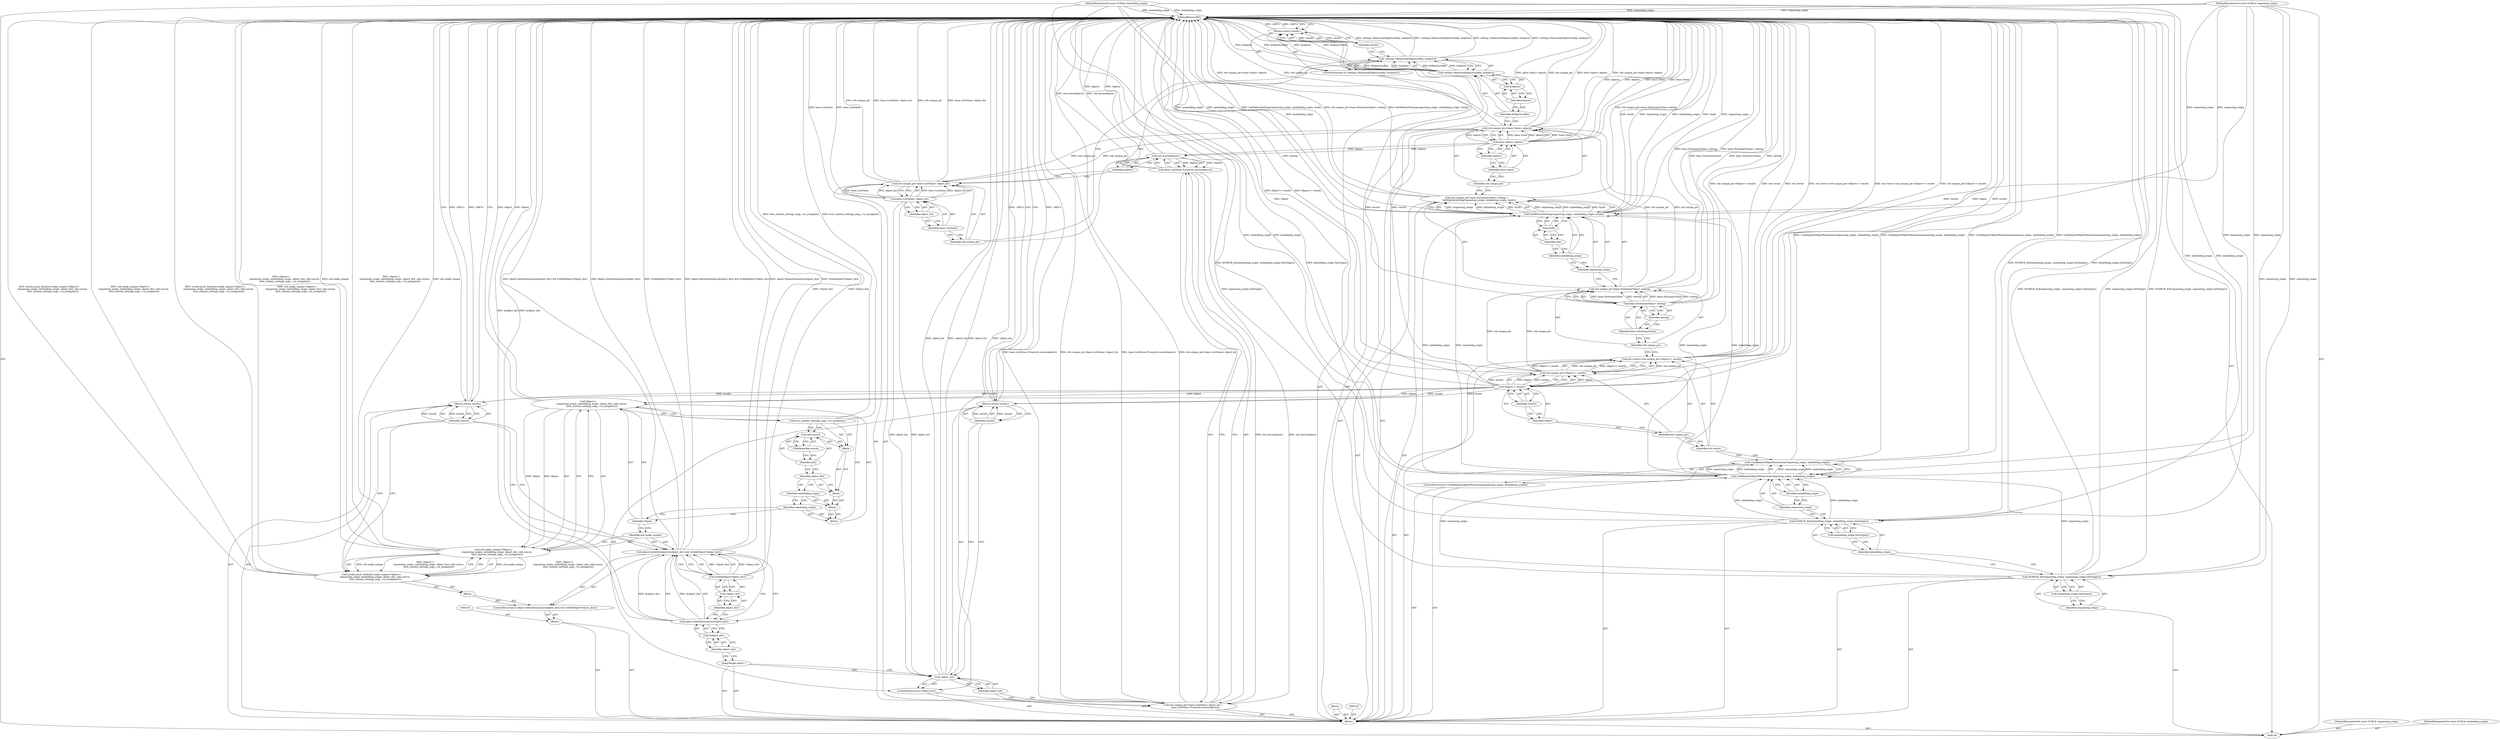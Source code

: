 digraph "0_Chrome_47ae3dfdee9a0796a079cd4eadf2f75b34f257ae" {
"1000192" [label="(MethodReturn,RET)"];
"1000101" [label="(MethodParameterIn,const GURL& requesting_origin)"];
"1000292" [label="(MethodParameterOut,const GURL& requesting_origin)"];
"1000127" [label="(Call,base::DictionaryValue> setting)"];
"1000128" [label="(Identifier,base::DictionaryValue)"];
"1000124" [label="(Call,std::unique_ptr<base::DictionaryValue> setting =\n      GetWebsiteSetting(requesting_origin, embedding_origin, &info))"];
"1000125" [label="(Call,std::unique_ptr<base::DictionaryValue> setting)"];
"1000126" [label="(Identifier,std::unique_ptr)"];
"1000129" [label="(Identifier,setting)"];
"1000131" [label="(Identifier,requesting_origin)"];
"1000132" [label="(Identifier,embedding_origin)"];
"1000130" [label="(Call,GetWebsiteSetting(requesting_origin, embedding_origin, &info))"];
"1000133" [label="(Call,&info)"];
"1000134" [label="(Identifier,info)"];
"1000137" [label="(Call,base::Value> objects)"];
"1000138" [label="(Identifier,base::Value)"];
"1000135" [label="(Call,std::unique_ptr<base::Value> objects)"];
"1000136" [label="(Identifier,std::unique_ptr)"];
"1000139" [label="(Identifier,objects)"];
"1000143" [label="(Identifier,kObjectListKey)"];
"1000140" [label="(ControlStructure,if (!setting->Remove(kObjectListKey, &objects)))"];
"1000144" [label="(Call,&objects)"];
"1000145" [label="(Identifier,objects)"];
"1000141" [label="(Call,!setting->Remove(kObjectListKey, &objects))"];
"1000142" [label="(Call,setting->Remove(kObjectListKey, &objects))"];
"1000147" [label="(Identifier,results)"];
"1000146" [label="(Return,return results;)"];
"1000151" [label="(Call,base::ListValue> object_list)"];
"1000152" [label="(Identifier,base::ListValue)"];
"1000148" [label="(Call,std::unique_ptr<base::ListValue> object_list =\n      base::ListValue::From(std::move(objects)))"];
"1000149" [label="(Call,std::unique_ptr<base::ListValue> object_list)"];
"1000150" [label="(Identifier,std::unique_ptr)"];
"1000153" [label="(Identifier,object_list)"];
"1000155" [label="(Call,std::move(objects))"];
"1000156" [label="(Identifier,objects)"];
"1000154" [label="(Call,base::ListValue::From(std::move(objects)))"];
"1000157" [label="(ControlStructure,if (!object_list))"];
"1000158" [label="(Call,!object_list)"];
"1000159" [label="(Identifier,object_list)"];
"1000102" [label="(MethodParameterIn,const GURL& embedding_origin)"];
"1000293" [label="(MethodParameterOut,const GURL& embedding_origin)"];
"1000103" [label="(Block,)"];
"1000161" [label="(Identifier,results)"];
"1000160" [label="(Return,return results;)"];
"1000162" [label="(JumpTarget,object :)"];
"1000163" [label="(Block,)"];
"1000168" [label="(Call,&object_dict)"];
"1000169" [label="(Identifier,object_dict)"];
"1000170" [label="(Call,IsValidObject(*object_dict))"];
"1000165" [label="(ControlStructure,if (object.GetAsDictionary(&object_dict) && IsValidObject(*object_dict)))"];
"1000171" [label="(Call,*object_dict)"];
"1000172" [label="(Identifier,object_dict)"];
"1000173" [label="(Block,)"];
"1000166" [label="(Call,object.GetAsDictionary(&object_dict) && IsValidObject(*object_dict))"];
"1000167" [label="(Call,object.GetAsDictionary(&object_dict))"];
"1000175" [label="(Call,std::make_unique<Object>(\n          requesting_origin, embedding_origin, object_dict, info.source,\n           host_content_settings_map_->is_incognito()))"];
"1000176" [label="(Identifier,std::make_unique)"];
"1000177" [label="(Call,Object>(\n          requesting_origin, embedding_origin, object_dict, info.source,\n           host_content_settings_map_->is_incognito()))"];
"1000178" [label="(Identifier,Object)"];
"1000174" [label="(Call,results.push_back(std::make_unique<Object>(\n          requesting_origin, embedding_origin, object_dict, info.source,\n           host_content_settings_map_->is_incognito())))"];
"1000179" [label="(Block,)"];
"1000180" [label="(Identifier,requesting_origin)"];
"1000181" [label="(Block,)"];
"1000182" [label="(Identifier,embedding_origin)"];
"1000183" [label="(Block,)"];
"1000184" [label="(Identifier,object_dict)"];
"1000185" [label="(Block,)"];
"1000186" [label="(Call,info.source)"];
"1000187" [label="(Identifier,info)"];
"1000188" [label="(FieldIdentifier,source)"];
"1000189" [label="(Call,host_content_settings_map_->is_incognito())"];
"1000105" [label="(Identifier,requesting_origin)"];
"1000104" [label="(Call,DCHECK_EQ(requesting_origin, requesting_origin.GetOrigin()))"];
"1000106" [label="(Call,requesting_origin.GetOrigin())"];
"1000190" [label="(Return,return results;)"];
"1000191" [label="(Identifier,results)"];
"1000108" [label="(Identifier,embedding_origin)"];
"1000107" [label="(Call,DCHECK_EQ(embedding_origin, embedding_origin.GetOrigin()))"];
"1000109" [label="(Call,embedding_origin.GetOrigin())"];
"1000110" [label="(ControlStructure,if (!CanRequestObjectPermission(requesting_origin, embedding_origin)))"];
"1000113" [label="(Identifier,requesting_origin)"];
"1000114" [label="(Identifier,embedding_origin)"];
"1000111" [label="(Call,!CanRequestObjectPermission(requesting_origin, embedding_origin))"];
"1000112" [label="(Call,CanRequestObjectPermission(requesting_origin, embedding_origin))"];
"1000115" [label="(Block,)"];
"1000118" [label="(Call,std::unique_ptr<Object>> results)"];
"1000119" [label="(Identifier,std::unique_ptr)"];
"1000116" [label="(Call,std::vector<std::unique_ptr<Object>> results)"];
"1000117" [label="(Identifier,std::vector)"];
"1000120" [label="(Call,Object>> results)"];
"1000121" [label="(Identifier,Object)"];
"1000122" [label="(Identifier,results)"];
"1000192" -> "1000100"  [label="AST: "];
"1000192" -> "1000146"  [label="CFG: "];
"1000192" -> "1000160"  [label="CFG: "];
"1000192" -> "1000190"  [label="CFG: "];
"1000146" -> "1000192"  [label="DDG: <RET>"];
"1000160" -> "1000192"  [label="DDG: <RET>"];
"1000141" -> "1000192"  [label="DDG: setting->Remove(kObjectListKey, &objects)"];
"1000141" -> "1000192"  [label="DDG: !setting->Remove(kObjectListKey, &objects)"];
"1000124" -> "1000192"  [label="DDG: std::unique_ptr<base::DictionaryValue> setting"];
"1000124" -> "1000192"  [label="DDG: GetWebsiteSetting(requesting_origin, embedding_origin, &info)"];
"1000104" -> "1000192"  [label="DDG: DCHECK_EQ(requesting_origin, requesting_origin.GetOrigin())"];
"1000104" -> "1000192"  [label="DDG: requesting_origin.GetOrigin()"];
"1000189" -> "1000192"  [label="DDG: host_content_settings_map_->is_incognito()"];
"1000120" -> "1000192"  [label="DDG: Object"];
"1000120" -> "1000192"  [label="DDG: results"];
"1000125" -> "1000192"  [label="DDG: base::DictionaryValue> setting"];
"1000116" -> "1000192"  [label="DDG: std::unique_ptr<Object>> results"];
"1000116" -> "1000192"  [label="DDG: std::vector"];
"1000116" -> "1000192"  [label="DDG: std::vector<std::unique_ptr<Object>> results"];
"1000148" -> "1000192"  [label="DDG: base::ListValue::From(std::move(objects))"];
"1000148" -> "1000192"  [label="DDG: std::unique_ptr<base::ListValue> object_list"];
"1000177" -> "1000192"  [label="DDG: Object"];
"1000158" -> "1000192"  [label="DDG: object_list"];
"1000158" -> "1000192"  [label="DDG: !object_list"];
"1000167" -> "1000192"  [label="DDG: &object_dict"];
"1000107" -> "1000192"  [label="DDG: DCHECK_EQ(embedding_origin, embedding_origin.GetOrigin())"];
"1000107" -> "1000192"  [label="DDG: embedding_origin.GetOrigin()"];
"1000149" -> "1000192"  [label="DDG: base::ListValue> object_list"];
"1000149" -> "1000192"  [label="DDG: std::unique_ptr"];
"1000130" -> "1000192"  [label="DDG: embedding_origin"];
"1000130" -> "1000192"  [label="DDG: &info"];
"1000130" -> "1000192"  [label="DDG: requesting_origin"];
"1000137" -> "1000192"  [label="DDG: objects"];
"1000137" -> "1000192"  [label="DDG: base::Value"];
"1000166" -> "1000192"  [label="DDG: object.GetAsDictionary(&object_dict) && IsValidObject(*object_dict)"];
"1000166" -> "1000192"  [label="DDG: object.GetAsDictionary(&object_dict)"];
"1000166" -> "1000192"  [label="DDG: IsValidObject(*object_dict)"];
"1000151" -> "1000192"  [label="DDG: base::ListValue"];
"1000127" -> "1000192"  [label="DDG: setting"];
"1000127" -> "1000192"  [label="DDG: base::DictionaryValue"];
"1000154" -> "1000192"  [label="DDG: std::move(objects)"];
"1000142" -> "1000192"  [label="DDG: &objects"];
"1000142" -> "1000192"  [label="DDG: kObjectListKey"];
"1000175" -> "1000192"  [label="DDG: std::make_unique"];
"1000175" -> "1000192"  [label="DDG: Object>(\n          requesting_origin, embedding_origin, object_dict, info.source,\n           host_content_settings_map_->is_incognito())"];
"1000102" -> "1000192"  [label="DDG: embedding_origin"];
"1000111" -> "1000192"  [label="DDG: CanRequestObjectPermission(requesting_origin, embedding_origin)"];
"1000111" -> "1000192"  [label="DDG: !CanRequestObjectPermission(requesting_origin, embedding_origin)"];
"1000135" -> "1000192"  [label="DDG: std::unique_ptr<base::Value> objects"];
"1000135" -> "1000192"  [label="DDG: std::unique_ptr"];
"1000135" -> "1000192"  [label="DDG: base::Value> objects"];
"1000101" -> "1000192"  [label="DDG: requesting_origin"];
"1000118" -> "1000192"  [label="DDG: Object>> results"];
"1000170" -> "1000192"  [label="DDG: *object_dict"];
"1000155" -> "1000192"  [label="DDG: objects"];
"1000174" -> "1000192"  [label="DDG: results.push_back(std::make_unique<Object>(\n          requesting_origin, embedding_origin, object_dict, info.source,\n           host_content_settings_map_->is_incognito()))"];
"1000174" -> "1000192"  [label="DDG: std::make_unique<Object>(\n          requesting_origin, embedding_origin, object_dict, info.source,\n           host_content_settings_map_->is_incognito())"];
"1000190" -> "1000192"  [label="DDG: <RET>"];
"1000101" -> "1000100"  [label="AST: "];
"1000101" -> "1000192"  [label="DDG: requesting_origin"];
"1000101" -> "1000104"  [label="DDG: requesting_origin"];
"1000101" -> "1000112"  [label="DDG: requesting_origin"];
"1000101" -> "1000130"  [label="DDG: requesting_origin"];
"1000292" -> "1000100"  [label="AST: "];
"1000127" -> "1000125"  [label="AST: "];
"1000127" -> "1000129"  [label="CFG: "];
"1000128" -> "1000127"  [label="AST: "];
"1000129" -> "1000127"  [label="AST: "];
"1000125" -> "1000127"  [label="CFG: "];
"1000127" -> "1000192"  [label="DDG: setting"];
"1000127" -> "1000192"  [label="DDG: base::DictionaryValue"];
"1000127" -> "1000125"  [label="DDG: base::DictionaryValue"];
"1000127" -> "1000125"  [label="DDG: setting"];
"1000128" -> "1000127"  [label="AST: "];
"1000128" -> "1000126"  [label="CFG: "];
"1000129" -> "1000128"  [label="CFG: "];
"1000124" -> "1000103"  [label="AST: "];
"1000124" -> "1000130"  [label="CFG: "];
"1000125" -> "1000124"  [label="AST: "];
"1000130" -> "1000124"  [label="AST: "];
"1000136" -> "1000124"  [label="CFG: "];
"1000124" -> "1000192"  [label="DDG: std::unique_ptr<base::DictionaryValue> setting"];
"1000124" -> "1000192"  [label="DDG: GetWebsiteSetting(requesting_origin, embedding_origin, &info)"];
"1000130" -> "1000124"  [label="DDG: requesting_origin"];
"1000130" -> "1000124"  [label="DDG: embedding_origin"];
"1000130" -> "1000124"  [label="DDG: &info"];
"1000125" -> "1000124"  [label="AST: "];
"1000125" -> "1000127"  [label="CFG: "];
"1000126" -> "1000125"  [label="AST: "];
"1000127" -> "1000125"  [label="AST: "];
"1000131" -> "1000125"  [label="CFG: "];
"1000125" -> "1000192"  [label="DDG: base::DictionaryValue> setting"];
"1000118" -> "1000125"  [label="DDG: std::unique_ptr"];
"1000127" -> "1000125"  [label="DDG: base::DictionaryValue"];
"1000127" -> "1000125"  [label="DDG: setting"];
"1000125" -> "1000135"  [label="DDG: std::unique_ptr"];
"1000126" -> "1000125"  [label="AST: "];
"1000126" -> "1000116"  [label="CFG: "];
"1000128" -> "1000126"  [label="CFG: "];
"1000129" -> "1000127"  [label="AST: "];
"1000129" -> "1000128"  [label="CFG: "];
"1000127" -> "1000129"  [label="CFG: "];
"1000131" -> "1000130"  [label="AST: "];
"1000131" -> "1000125"  [label="CFG: "];
"1000132" -> "1000131"  [label="CFG: "];
"1000132" -> "1000130"  [label="AST: "];
"1000132" -> "1000131"  [label="CFG: "];
"1000134" -> "1000132"  [label="CFG: "];
"1000130" -> "1000124"  [label="AST: "];
"1000130" -> "1000133"  [label="CFG: "];
"1000131" -> "1000130"  [label="AST: "];
"1000132" -> "1000130"  [label="AST: "];
"1000133" -> "1000130"  [label="AST: "];
"1000124" -> "1000130"  [label="CFG: "];
"1000130" -> "1000192"  [label="DDG: embedding_origin"];
"1000130" -> "1000192"  [label="DDG: &info"];
"1000130" -> "1000192"  [label="DDG: requesting_origin"];
"1000130" -> "1000124"  [label="DDG: requesting_origin"];
"1000130" -> "1000124"  [label="DDG: embedding_origin"];
"1000130" -> "1000124"  [label="DDG: &info"];
"1000112" -> "1000130"  [label="DDG: requesting_origin"];
"1000112" -> "1000130"  [label="DDG: embedding_origin"];
"1000101" -> "1000130"  [label="DDG: requesting_origin"];
"1000102" -> "1000130"  [label="DDG: embedding_origin"];
"1000133" -> "1000130"  [label="AST: "];
"1000133" -> "1000134"  [label="CFG: "];
"1000134" -> "1000133"  [label="AST: "];
"1000130" -> "1000133"  [label="CFG: "];
"1000134" -> "1000133"  [label="AST: "];
"1000134" -> "1000132"  [label="CFG: "];
"1000133" -> "1000134"  [label="CFG: "];
"1000137" -> "1000135"  [label="AST: "];
"1000137" -> "1000139"  [label="CFG: "];
"1000138" -> "1000137"  [label="AST: "];
"1000139" -> "1000137"  [label="AST: "];
"1000135" -> "1000137"  [label="CFG: "];
"1000137" -> "1000192"  [label="DDG: objects"];
"1000137" -> "1000192"  [label="DDG: base::Value"];
"1000137" -> "1000135"  [label="DDG: base::Value"];
"1000137" -> "1000135"  [label="DDG: objects"];
"1000137" -> "1000155"  [label="DDG: objects"];
"1000138" -> "1000137"  [label="AST: "];
"1000138" -> "1000136"  [label="CFG: "];
"1000139" -> "1000138"  [label="CFG: "];
"1000135" -> "1000103"  [label="AST: "];
"1000135" -> "1000137"  [label="CFG: "];
"1000136" -> "1000135"  [label="AST: "];
"1000137" -> "1000135"  [label="AST: "];
"1000143" -> "1000135"  [label="CFG: "];
"1000135" -> "1000192"  [label="DDG: std::unique_ptr<base::Value> objects"];
"1000135" -> "1000192"  [label="DDG: std::unique_ptr"];
"1000135" -> "1000192"  [label="DDG: base::Value> objects"];
"1000125" -> "1000135"  [label="DDG: std::unique_ptr"];
"1000137" -> "1000135"  [label="DDG: base::Value"];
"1000137" -> "1000135"  [label="DDG: objects"];
"1000135" -> "1000149"  [label="DDG: std::unique_ptr"];
"1000136" -> "1000135"  [label="AST: "];
"1000136" -> "1000124"  [label="CFG: "];
"1000138" -> "1000136"  [label="CFG: "];
"1000139" -> "1000137"  [label="AST: "];
"1000139" -> "1000138"  [label="CFG: "];
"1000137" -> "1000139"  [label="CFG: "];
"1000143" -> "1000142"  [label="AST: "];
"1000143" -> "1000135"  [label="CFG: "];
"1000145" -> "1000143"  [label="CFG: "];
"1000140" -> "1000103"  [label="AST: "];
"1000141" -> "1000140"  [label="AST: "];
"1000146" -> "1000140"  [label="AST: "];
"1000144" -> "1000142"  [label="AST: "];
"1000144" -> "1000145"  [label="CFG: "];
"1000145" -> "1000144"  [label="AST: "];
"1000142" -> "1000144"  [label="CFG: "];
"1000145" -> "1000144"  [label="AST: "];
"1000145" -> "1000143"  [label="CFG: "];
"1000144" -> "1000145"  [label="CFG: "];
"1000141" -> "1000140"  [label="AST: "];
"1000141" -> "1000142"  [label="CFG: "];
"1000142" -> "1000141"  [label="AST: "];
"1000147" -> "1000141"  [label="CFG: "];
"1000150" -> "1000141"  [label="CFG: "];
"1000141" -> "1000192"  [label="DDG: setting->Remove(kObjectListKey, &objects)"];
"1000141" -> "1000192"  [label="DDG: !setting->Remove(kObjectListKey, &objects)"];
"1000142" -> "1000141"  [label="DDG: kObjectListKey"];
"1000142" -> "1000141"  [label="DDG: &objects"];
"1000142" -> "1000141"  [label="AST: "];
"1000142" -> "1000144"  [label="CFG: "];
"1000143" -> "1000142"  [label="AST: "];
"1000144" -> "1000142"  [label="AST: "];
"1000141" -> "1000142"  [label="CFG: "];
"1000142" -> "1000192"  [label="DDG: &objects"];
"1000142" -> "1000192"  [label="DDG: kObjectListKey"];
"1000142" -> "1000141"  [label="DDG: kObjectListKey"];
"1000142" -> "1000141"  [label="DDG: &objects"];
"1000147" -> "1000146"  [label="AST: "];
"1000147" -> "1000141"  [label="CFG: "];
"1000146" -> "1000147"  [label="CFG: "];
"1000147" -> "1000146"  [label="DDG: results"];
"1000146" -> "1000140"  [label="AST: "];
"1000146" -> "1000147"  [label="CFG: "];
"1000147" -> "1000146"  [label="AST: "];
"1000192" -> "1000146"  [label="CFG: "];
"1000146" -> "1000192"  [label="DDG: <RET>"];
"1000147" -> "1000146"  [label="DDG: results"];
"1000120" -> "1000146"  [label="DDG: results"];
"1000151" -> "1000149"  [label="AST: "];
"1000151" -> "1000153"  [label="CFG: "];
"1000152" -> "1000151"  [label="AST: "];
"1000153" -> "1000151"  [label="AST: "];
"1000149" -> "1000151"  [label="CFG: "];
"1000151" -> "1000192"  [label="DDG: base::ListValue"];
"1000151" -> "1000149"  [label="DDG: base::ListValue"];
"1000151" -> "1000149"  [label="DDG: object_list"];
"1000151" -> "1000158"  [label="DDG: object_list"];
"1000152" -> "1000151"  [label="AST: "];
"1000152" -> "1000150"  [label="CFG: "];
"1000153" -> "1000152"  [label="CFG: "];
"1000148" -> "1000103"  [label="AST: "];
"1000148" -> "1000154"  [label="CFG: "];
"1000149" -> "1000148"  [label="AST: "];
"1000154" -> "1000148"  [label="AST: "];
"1000159" -> "1000148"  [label="CFG: "];
"1000148" -> "1000192"  [label="DDG: base::ListValue::From(std::move(objects))"];
"1000148" -> "1000192"  [label="DDG: std::unique_ptr<base::ListValue> object_list"];
"1000154" -> "1000148"  [label="DDG: std::move(objects)"];
"1000149" -> "1000148"  [label="AST: "];
"1000149" -> "1000151"  [label="CFG: "];
"1000150" -> "1000149"  [label="AST: "];
"1000151" -> "1000149"  [label="AST: "];
"1000156" -> "1000149"  [label="CFG: "];
"1000149" -> "1000192"  [label="DDG: base::ListValue> object_list"];
"1000149" -> "1000192"  [label="DDG: std::unique_ptr"];
"1000135" -> "1000149"  [label="DDG: std::unique_ptr"];
"1000151" -> "1000149"  [label="DDG: base::ListValue"];
"1000151" -> "1000149"  [label="DDG: object_list"];
"1000150" -> "1000149"  [label="AST: "];
"1000150" -> "1000141"  [label="CFG: "];
"1000152" -> "1000150"  [label="CFG: "];
"1000153" -> "1000151"  [label="AST: "];
"1000153" -> "1000152"  [label="CFG: "];
"1000151" -> "1000153"  [label="CFG: "];
"1000155" -> "1000154"  [label="AST: "];
"1000155" -> "1000156"  [label="CFG: "];
"1000156" -> "1000155"  [label="AST: "];
"1000154" -> "1000155"  [label="CFG: "];
"1000155" -> "1000192"  [label="DDG: objects"];
"1000155" -> "1000154"  [label="DDG: objects"];
"1000137" -> "1000155"  [label="DDG: objects"];
"1000156" -> "1000155"  [label="AST: "];
"1000156" -> "1000149"  [label="CFG: "];
"1000155" -> "1000156"  [label="CFG: "];
"1000154" -> "1000148"  [label="AST: "];
"1000154" -> "1000155"  [label="CFG: "];
"1000155" -> "1000154"  [label="AST: "];
"1000148" -> "1000154"  [label="CFG: "];
"1000154" -> "1000192"  [label="DDG: std::move(objects)"];
"1000154" -> "1000148"  [label="DDG: std::move(objects)"];
"1000155" -> "1000154"  [label="DDG: objects"];
"1000157" -> "1000103"  [label="AST: "];
"1000158" -> "1000157"  [label="AST: "];
"1000160" -> "1000157"  [label="AST: "];
"1000158" -> "1000157"  [label="AST: "];
"1000158" -> "1000159"  [label="CFG: "];
"1000159" -> "1000158"  [label="AST: "];
"1000161" -> "1000158"  [label="CFG: "];
"1000162" -> "1000158"  [label="CFG: "];
"1000158" -> "1000192"  [label="DDG: object_list"];
"1000158" -> "1000192"  [label="DDG: !object_list"];
"1000151" -> "1000158"  [label="DDG: object_list"];
"1000159" -> "1000158"  [label="AST: "];
"1000159" -> "1000148"  [label="CFG: "];
"1000158" -> "1000159"  [label="CFG: "];
"1000102" -> "1000100"  [label="AST: "];
"1000102" -> "1000192"  [label="DDG: embedding_origin"];
"1000102" -> "1000107"  [label="DDG: embedding_origin"];
"1000102" -> "1000112"  [label="DDG: embedding_origin"];
"1000102" -> "1000130"  [label="DDG: embedding_origin"];
"1000293" -> "1000100"  [label="AST: "];
"1000103" -> "1000100"  [label="AST: "];
"1000104" -> "1000103"  [label="AST: "];
"1000107" -> "1000103"  [label="AST: "];
"1000110" -> "1000103"  [label="AST: "];
"1000115" -> "1000103"  [label="AST: "];
"1000116" -> "1000103"  [label="AST: "];
"1000123" -> "1000103"  [label="AST: "];
"1000124" -> "1000103"  [label="AST: "];
"1000135" -> "1000103"  [label="AST: "];
"1000140" -> "1000103"  [label="AST: "];
"1000148" -> "1000103"  [label="AST: "];
"1000157" -> "1000103"  [label="AST: "];
"1000162" -> "1000103"  [label="AST: "];
"1000163" -> "1000103"  [label="AST: "];
"1000190" -> "1000103"  [label="AST: "];
"1000161" -> "1000160"  [label="AST: "];
"1000161" -> "1000158"  [label="CFG: "];
"1000160" -> "1000161"  [label="CFG: "];
"1000161" -> "1000160"  [label="DDG: results"];
"1000160" -> "1000157"  [label="AST: "];
"1000160" -> "1000161"  [label="CFG: "];
"1000161" -> "1000160"  [label="AST: "];
"1000192" -> "1000160"  [label="CFG: "];
"1000160" -> "1000192"  [label="DDG: <RET>"];
"1000161" -> "1000160"  [label="DDG: results"];
"1000120" -> "1000160"  [label="DDG: results"];
"1000162" -> "1000103"  [label="AST: "];
"1000162" -> "1000158"  [label="CFG: "];
"1000169" -> "1000162"  [label="CFG: "];
"1000163" -> "1000103"  [label="AST: "];
"1000164" -> "1000163"  [label="AST: "];
"1000165" -> "1000163"  [label="AST: "];
"1000168" -> "1000167"  [label="AST: "];
"1000168" -> "1000169"  [label="CFG: "];
"1000169" -> "1000168"  [label="AST: "];
"1000167" -> "1000168"  [label="CFG: "];
"1000169" -> "1000168"  [label="AST: "];
"1000169" -> "1000162"  [label="CFG: "];
"1000168" -> "1000169"  [label="CFG: "];
"1000170" -> "1000166"  [label="AST: "];
"1000170" -> "1000171"  [label="CFG: "];
"1000171" -> "1000170"  [label="AST: "];
"1000166" -> "1000170"  [label="CFG: "];
"1000170" -> "1000192"  [label="DDG: *object_dict"];
"1000170" -> "1000166"  [label="DDG: *object_dict"];
"1000165" -> "1000163"  [label="AST: "];
"1000166" -> "1000165"  [label="AST: "];
"1000173" -> "1000165"  [label="AST: "];
"1000171" -> "1000170"  [label="AST: "];
"1000171" -> "1000172"  [label="CFG: "];
"1000172" -> "1000171"  [label="AST: "];
"1000170" -> "1000171"  [label="CFG: "];
"1000172" -> "1000171"  [label="AST: "];
"1000172" -> "1000167"  [label="CFG: "];
"1000171" -> "1000172"  [label="CFG: "];
"1000173" -> "1000165"  [label="AST: "];
"1000174" -> "1000173"  [label="AST: "];
"1000166" -> "1000165"  [label="AST: "];
"1000166" -> "1000167"  [label="CFG: "];
"1000166" -> "1000170"  [label="CFG: "];
"1000167" -> "1000166"  [label="AST: "];
"1000170" -> "1000166"  [label="AST: "];
"1000176" -> "1000166"  [label="CFG: "];
"1000191" -> "1000166"  [label="CFG: "];
"1000166" -> "1000192"  [label="DDG: object.GetAsDictionary(&object_dict) && IsValidObject(*object_dict)"];
"1000166" -> "1000192"  [label="DDG: object.GetAsDictionary(&object_dict)"];
"1000166" -> "1000192"  [label="DDG: IsValidObject(*object_dict)"];
"1000167" -> "1000166"  [label="DDG: &object_dict"];
"1000170" -> "1000166"  [label="DDG: *object_dict"];
"1000167" -> "1000166"  [label="AST: "];
"1000167" -> "1000168"  [label="CFG: "];
"1000168" -> "1000167"  [label="AST: "];
"1000172" -> "1000167"  [label="CFG: "];
"1000166" -> "1000167"  [label="CFG: "];
"1000167" -> "1000192"  [label="DDG: &object_dict"];
"1000167" -> "1000166"  [label="DDG: &object_dict"];
"1000175" -> "1000174"  [label="AST: "];
"1000175" -> "1000177"  [label="CFG: "];
"1000176" -> "1000175"  [label="AST: "];
"1000177" -> "1000175"  [label="AST: "];
"1000174" -> "1000175"  [label="CFG: "];
"1000175" -> "1000192"  [label="DDG: std::make_unique"];
"1000175" -> "1000192"  [label="DDG: Object>(\n          requesting_origin, embedding_origin, object_dict, info.source,\n           host_content_settings_map_->is_incognito())"];
"1000175" -> "1000174"  [label="DDG: std::make_unique"];
"1000175" -> "1000174"  [label="DDG: Object>(\n          requesting_origin, embedding_origin, object_dict, info.source,\n           host_content_settings_map_->is_incognito())"];
"1000177" -> "1000175"  [label="DDG: Object"];
"1000176" -> "1000175"  [label="AST: "];
"1000176" -> "1000166"  [label="CFG: "];
"1000178" -> "1000176"  [label="CFG: "];
"1000177" -> "1000175"  [label="AST: "];
"1000177" -> "1000189"  [label="CFG: "];
"1000178" -> "1000177"  [label="AST: "];
"1000179" -> "1000177"  [label="AST: "];
"1000175" -> "1000177"  [label="CFG: "];
"1000177" -> "1000192"  [label="DDG: Object"];
"1000177" -> "1000175"  [label="DDG: Object"];
"1000120" -> "1000177"  [label="DDG: Object"];
"1000178" -> "1000177"  [label="AST: "];
"1000178" -> "1000176"  [label="CFG: "];
"1000180" -> "1000178"  [label="CFG: "];
"1000174" -> "1000173"  [label="AST: "];
"1000174" -> "1000175"  [label="CFG: "];
"1000175" -> "1000174"  [label="AST: "];
"1000191" -> "1000174"  [label="CFG: "];
"1000174" -> "1000192"  [label="DDG: results.push_back(std::make_unique<Object>(\n          requesting_origin, embedding_origin, object_dict, info.source,\n           host_content_settings_map_->is_incognito()))"];
"1000174" -> "1000192"  [label="DDG: std::make_unique<Object>(\n          requesting_origin, embedding_origin, object_dict, info.source,\n           host_content_settings_map_->is_incognito())"];
"1000175" -> "1000174"  [label="DDG: std::make_unique"];
"1000175" -> "1000174"  [label="DDG: Object>(\n          requesting_origin, embedding_origin, object_dict, info.source,\n           host_content_settings_map_->is_incognito())"];
"1000179" -> "1000177"  [label="AST: "];
"1000180" -> "1000179"  [label="AST: "];
"1000181" -> "1000179"  [label="AST: "];
"1000180" -> "1000179"  [label="AST: "];
"1000180" -> "1000178"  [label="CFG: "];
"1000182" -> "1000180"  [label="CFG: "];
"1000181" -> "1000179"  [label="AST: "];
"1000182" -> "1000181"  [label="AST: "];
"1000183" -> "1000181"  [label="AST: "];
"1000182" -> "1000181"  [label="AST: "];
"1000182" -> "1000180"  [label="CFG: "];
"1000184" -> "1000182"  [label="CFG: "];
"1000183" -> "1000181"  [label="AST: "];
"1000184" -> "1000183"  [label="AST: "];
"1000185" -> "1000183"  [label="AST: "];
"1000184" -> "1000183"  [label="AST: "];
"1000184" -> "1000182"  [label="CFG: "];
"1000187" -> "1000184"  [label="CFG: "];
"1000185" -> "1000183"  [label="AST: "];
"1000186" -> "1000185"  [label="AST: "];
"1000189" -> "1000185"  [label="AST: "];
"1000186" -> "1000185"  [label="AST: "];
"1000186" -> "1000188"  [label="CFG: "];
"1000187" -> "1000186"  [label="AST: "];
"1000188" -> "1000186"  [label="AST: "];
"1000189" -> "1000186"  [label="CFG: "];
"1000187" -> "1000186"  [label="AST: "];
"1000187" -> "1000184"  [label="CFG: "];
"1000188" -> "1000187"  [label="CFG: "];
"1000188" -> "1000186"  [label="AST: "];
"1000188" -> "1000187"  [label="CFG: "];
"1000186" -> "1000188"  [label="CFG: "];
"1000189" -> "1000185"  [label="AST: "];
"1000189" -> "1000186"  [label="CFG: "];
"1000177" -> "1000189"  [label="CFG: "];
"1000189" -> "1000192"  [label="DDG: host_content_settings_map_->is_incognito()"];
"1000105" -> "1000104"  [label="AST: "];
"1000105" -> "1000100"  [label="CFG: "];
"1000106" -> "1000105"  [label="CFG: "];
"1000104" -> "1000103"  [label="AST: "];
"1000104" -> "1000106"  [label="CFG: "];
"1000105" -> "1000104"  [label="AST: "];
"1000106" -> "1000104"  [label="AST: "];
"1000108" -> "1000104"  [label="CFG: "];
"1000104" -> "1000192"  [label="DDG: DCHECK_EQ(requesting_origin, requesting_origin.GetOrigin())"];
"1000104" -> "1000192"  [label="DDG: requesting_origin.GetOrigin()"];
"1000101" -> "1000104"  [label="DDG: requesting_origin"];
"1000104" -> "1000112"  [label="DDG: requesting_origin"];
"1000106" -> "1000104"  [label="AST: "];
"1000106" -> "1000105"  [label="CFG: "];
"1000104" -> "1000106"  [label="CFG: "];
"1000190" -> "1000103"  [label="AST: "];
"1000190" -> "1000191"  [label="CFG: "];
"1000191" -> "1000190"  [label="AST: "];
"1000192" -> "1000190"  [label="CFG: "];
"1000190" -> "1000192"  [label="DDG: <RET>"];
"1000191" -> "1000190"  [label="DDG: results"];
"1000120" -> "1000190"  [label="DDG: results"];
"1000191" -> "1000190"  [label="AST: "];
"1000191" -> "1000174"  [label="CFG: "];
"1000191" -> "1000166"  [label="CFG: "];
"1000190" -> "1000191"  [label="CFG: "];
"1000191" -> "1000190"  [label="DDG: results"];
"1000108" -> "1000107"  [label="AST: "];
"1000108" -> "1000104"  [label="CFG: "];
"1000109" -> "1000108"  [label="CFG: "];
"1000107" -> "1000103"  [label="AST: "];
"1000107" -> "1000109"  [label="CFG: "];
"1000108" -> "1000107"  [label="AST: "];
"1000109" -> "1000107"  [label="AST: "];
"1000113" -> "1000107"  [label="CFG: "];
"1000107" -> "1000192"  [label="DDG: DCHECK_EQ(embedding_origin, embedding_origin.GetOrigin())"];
"1000107" -> "1000192"  [label="DDG: embedding_origin.GetOrigin()"];
"1000102" -> "1000107"  [label="DDG: embedding_origin"];
"1000107" -> "1000112"  [label="DDG: embedding_origin"];
"1000109" -> "1000107"  [label="AST: "];
"1000109" -> "1000108"  [label="CFG: "];
"1000107" -> "1000109"  [label="CFG: "];
"1000110" -> "1000103"  [label="AST: "];
"1000111" -> "1000110"  [label="AST: "];
"1000113" -> "1000112"  [label="AST: "];
"1000113" -> "1000107"  [label="CFG: "];
"1000114" -> "1000113"  [label="CFG: "];
"1000114" -> "1000112"  [label="AST: "];
"1000114" -> "1000113"  [label="CFG: "];
"1000112" -> "1000114"  [label="CFG: "];
"1000111" -> "1000110"  [label="AST: "];
"1000111" -> "1000112"  [label="CFG: "];
"1000112" -> "1000111"  [label="AST: "];
"1000117" -> "1000111"  [label="CFG: "];
"1000111" -> "1000192"  [label="DDG: CanRequestObjectPermission(requesting_origin, embedding_origin)"];
"1000111" -> "1000192"  [label="DDG: !CanRequestObjectPermission(requesting_origin, embedding_origin)"];
"1000112" -> "1000111"  [label="DDG: requesting_origin"];
"1000112" -> "1000111"  [label="DDG: embedding_origin"];
"1000112" -> "1000111"  [label="AST: "];
"1000112" -> "1000114"  [label="CFG: "];
"1000113" -> "1000112"  [label="AST: "];
"1000114" -> "1000112"  [label="AST: "];
"1000111" -> "1000112"  [label="CFG: "];
"1000112" -> "1000111"  [label="DDG: requesting_origin"];
"1000112" -> "1000111"  [label="DDG: embedding_origin"];
"1000104" -> "1000112"  [label="DDG: requesting_origin"];
"1000101" -> "1000112"  [label="DDG: requesting_origin"];
"1000107" -> "1000112"  [label="DDG: embedding_origin"];
"1000102" -> "1000112"  [label="DDG: embedding_origin"];
"1000112" -> "1000130"  [label="DDG: requesting_origin"];
"1000112" -> "1000130"  [label="DDG: embedding_origin"];
"1000115" -> "1000103"  [label="AST: "];
"1000118" -> "1000116"  [label="AST: "];
"1000118" -> "1000120"  [label="CFG: "];
"1000119" -> "1000118"  [label="AST: "];
"1000120" -> "1000118"  [label="AST: "];
"1000116" -> "1000118"  [label="CFG: "];
"1000118" -> "1000192"  [label="DDG: Object>> results"];
"1000118" -> "1000116"  [label="DDG: std::unique_ptr"];
"1000118" -> "1000116"  [label="DDG: Object>> results"];
"1000120" -> "1000118"  [label="DDG: Object"];
"1000120" -> "1000118"  [label="DDG: results"];
"1000118" -> "1000125"  [label="DDG: std::unique_ptr"];
"1000119" -> "1000118"  [label="AST: "];
"1000119" -> "1000117"  [label="CFG: "];
"1000121" -> "1000119"  [label="CFG: "];
"1000116" -> "1000103"  [label="AST: "];
"1000116" -> "1000118"  [label="CFG: "];
"1000117" -> "1000116"  [label="AST: "];
"1000118" -> "1000116"  [label="AST: "];
"1000126" -> "1000116"  [label="CFG: "];
"1000116" -> "1000192"  [label="DDG: std::unique_ptr<Object>> results"];
"1000116" -> "1000192"  [label="DDG: std::vector"];
"1000116" -> "1000192"  [label="DDG: std::vector<std::unique_ptr<Object>> results"];
"1000118" -> "1000116"  [label="DDG: std::unique_ptr"];
"1000118" -> "1000116"  [label="DDG: Object>> results"];
"1000117" -> "1000116"  [label="AST: "];
"1000117" -> "1000111"  [label="CFG: "];
"1000119" -> "1000117"  [label="CFG: "];
"1000120" -> "1000118"  [label="AST: "];
"1000120" -> "1000122"  [label="CFG: "];
"1000121" -> "1000120"  [label="AST: "];
"1000122" -> "1000120"  [label="AST: "];
"1000118" -> "1000120"  [label="CFG: "];
"1000120" -> "1000192"  [label="DDG: Object"];
"1000120" -> "1000192"  [label="DDG: results"];
"1000120" -> "1000118"  [label="DDG: Object"];
"1000120" -> "1000118"  [label="DDG: results"];
"1000120" -> "1000146"  [label="DDG: results"];
"1000120" -> "1000160"  [label="DDG: results"];
"1000120" -> "1000177"  [label="DDG: Object"];
"1000120" -> "1000190"  [label="DDG: results"];
"1000121" -> "1000120"  [label="AST: "];
"1000121" -> "1000119"  [label="CFG: "];
"1000122" -> "1000121"  [label="CFG: "];
"1000122" -> "1000120"  [label="AST: "];
"1000122" -> "1000121"  [label="CFG: "];
"1000120" -> "1000122"  [label="CFG: "];
}

